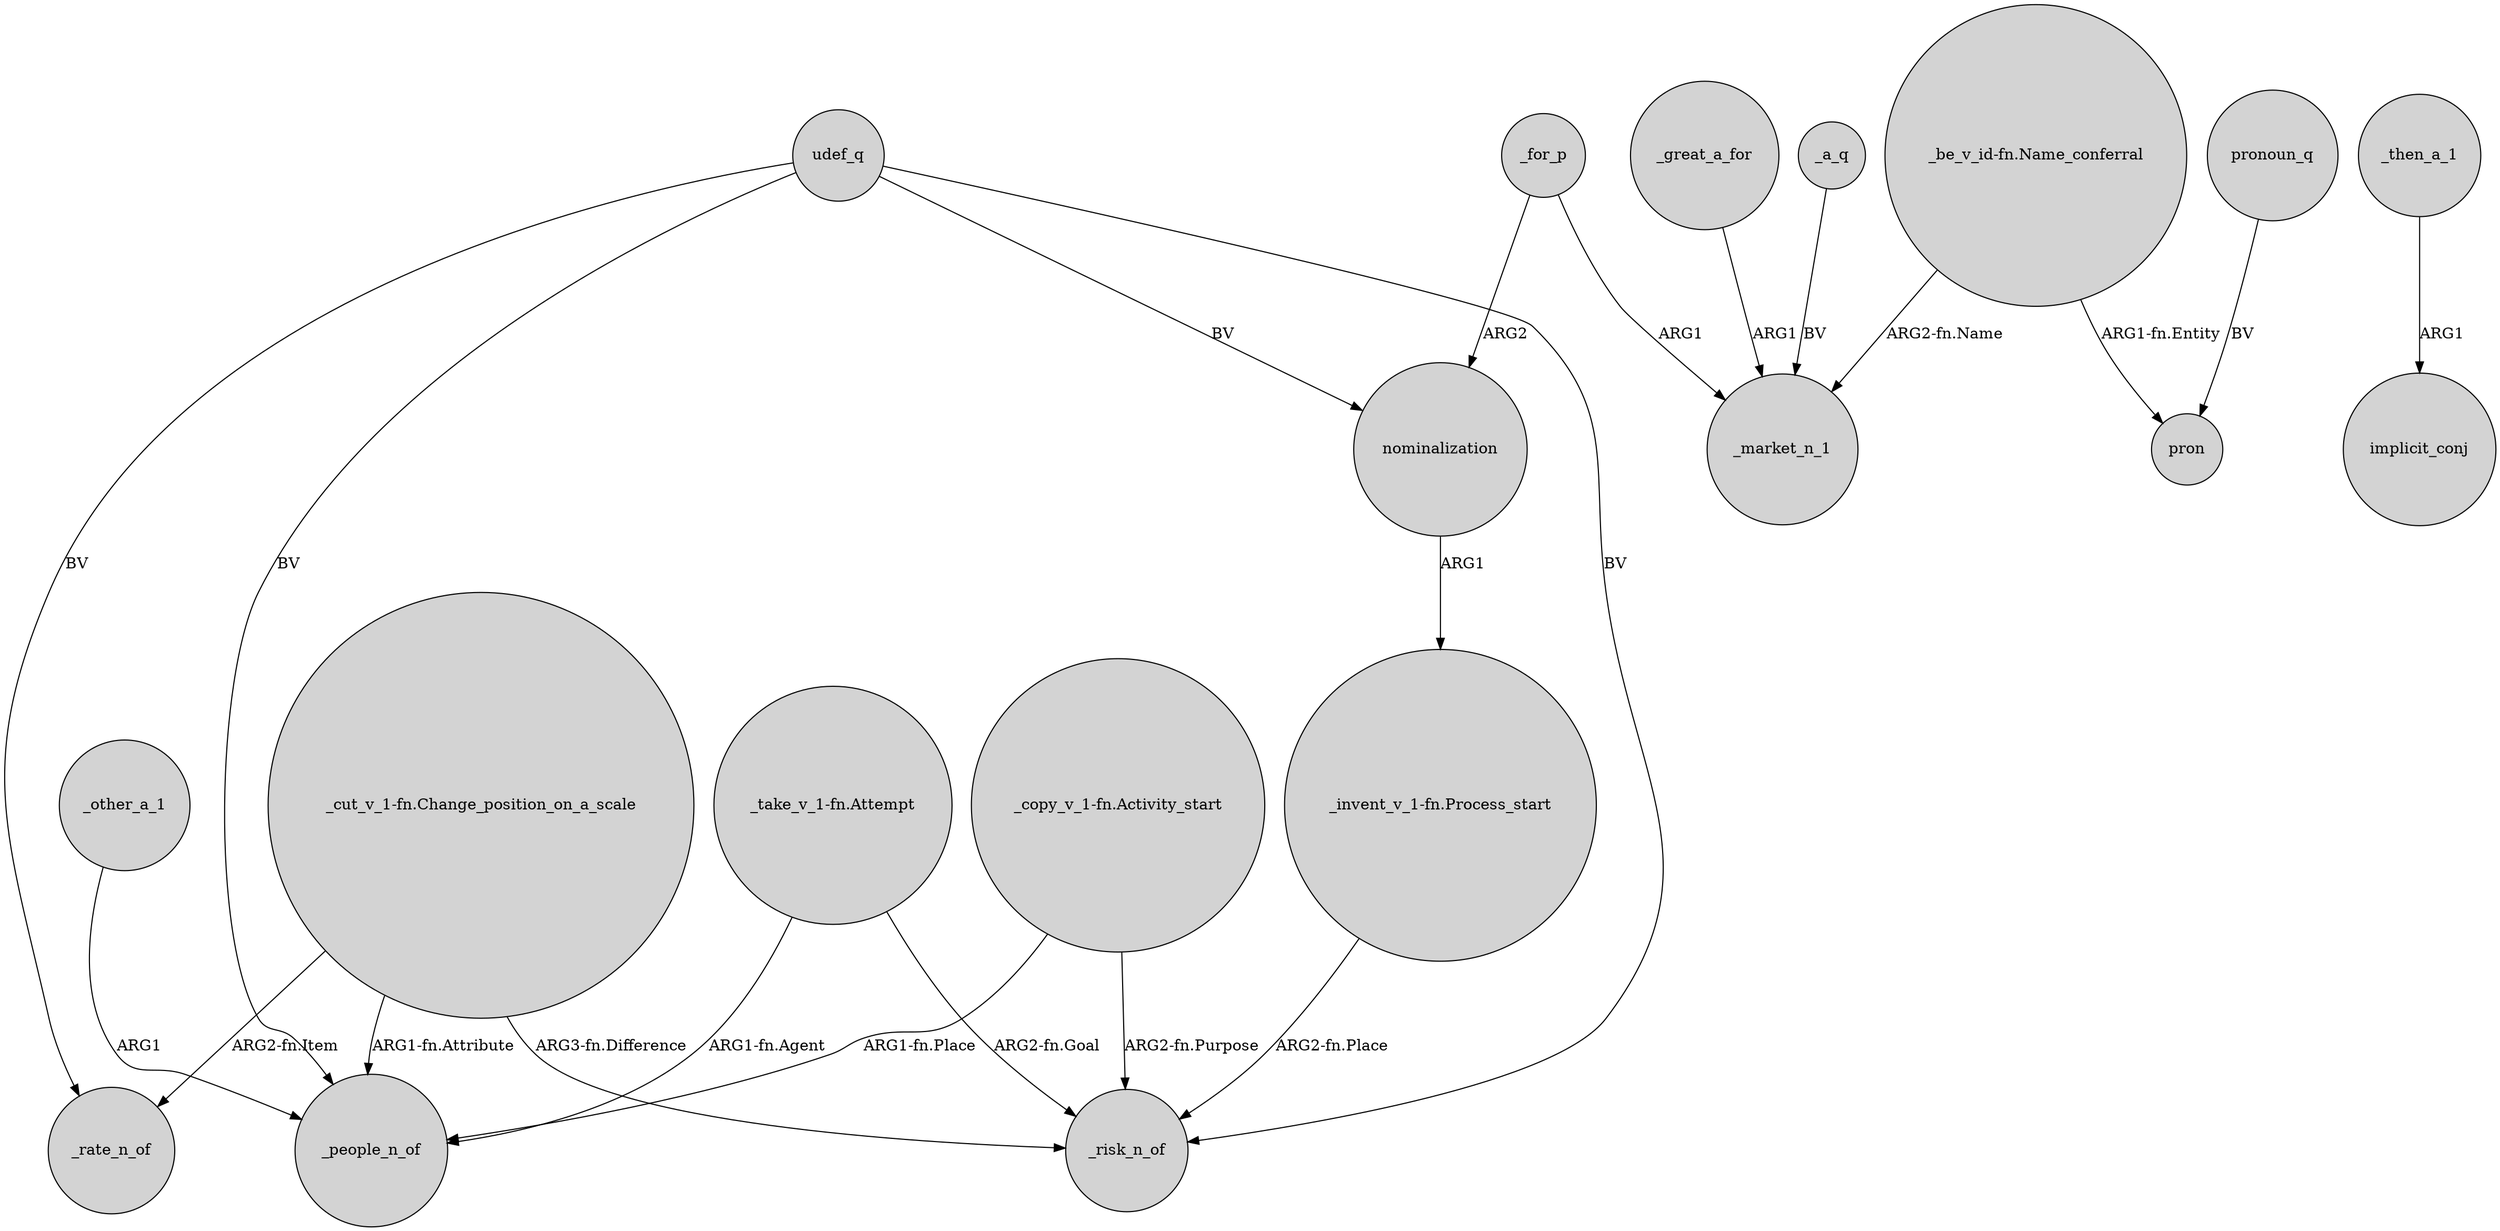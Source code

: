 digraph {
	node [shape=circle style=filled]
	udef_q -> _people_n_of [label=BV]
	udef_q -> _risk_n_of [label=BV]
	"_copy_v_1-fn.Activity_start" -> _risk_n_of [label="ARG2-fn.Purpose"]
	"_take_v_1-fn.Attempt" -> _people_n_of [label="ARG1-fn.Agent"]
	udef_q -> nominalization [label=BV]
	"_cut_v_1-fn.Change_position_on_a_scale" -> _people_n_of [label="ARG1-fn.Attribute"]
	"_be_v_id-fn.Name_conferral" -> _market_n_1 [label="ARG2-fn.Name"]
	"_copy_v_1-fn.Activity_start" -> _people_n_of [label="ARG1-fn.Place"]
	_for_p -> _market_n_1 [label=ARG1]
	udef_q -> _rate_n_of [label=BV]
	_other_a_1 -> _people_n_of [label=ARG1]
	pronoun_q -> pron [label=BV]
	"_take_v_1-fn.Attempt" -> _risk_n_of [label="ARG2-fn.Goal"]
	"_invent_v_1-fn.Process_start" -> _risk_n_of [label="ARG2-fn.Place"]
	nominalization -> "_invent_v_1-fn.Process_start" [label=ARG1]
	_great_a_for -> _market_n_1 [label=ARG1]
	_for_p -> nominalization [label=ARG2]
	"_be_v_id-fn.Name_conferral" -> pron [label="ARG1-fn.Entity"]
	_then_a_1 -> implicit_conj [label=ARG1]
	_a_q -> _market_n_1 [label=BV]
	"_cut_v_1-fn.Change_position_on_a_scale" -> _risk_n_of [label="ARG3-fn.Difference"]
	"_cut_v_1-fn.Change_position_on_a_scale" -> _rate_n_of [label="ARG2-fn.Item"]
}
